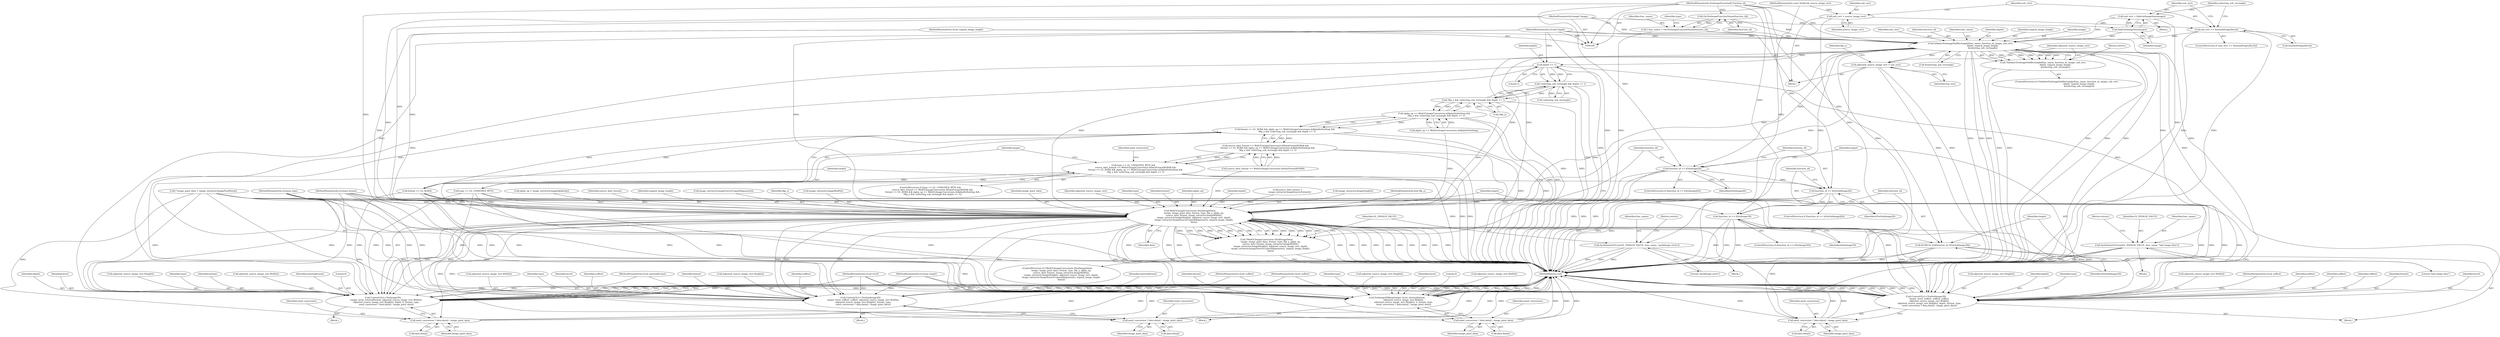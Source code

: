 digraph "1_Chrome_3298d3abf47b3a7a10e44c07d821c68a5c8aa935_0@pointer" {
"1000151" [label="(Call,ValidateTexImageSubRectangle(func_name, function_id, image, sub_rect,\n                                    depth, unpack_image_height,\n                                    &selecting_sub_rectangle))"];
"1000119" [label="(Call,* func_name = GetTexImageFunctionName(function_id))"];
"1000121" [label="(Call,GetTexImageFunctionName(function_id))"];
"1000101" [label="(MethodParameterIn,TexImageFunctionID function_id)"];
"1000143" [label="(Call,SafeGetImageSize(image))"];
"1000110" [label="(MethodParameterIn,Image* image)"];
"1000141" [label="(Call,sub_rect = SafeGetImageSize(image))"];
"1000137" [label="(Call,sub_rect == SentinelEmptyRect())"];
"1000133" [label="(Call,sub_rect = source_image_rect)"];
"1000114" [label="(MethodParameterIn,const IntRect& source_image_rect)"];
"1000115" [label="(MethodParameterIn,GLsizei depth)"];
"1000116" [label="(MethodParameterIn,GLint unpack_image_height)"];
"1000150" [label="(Call,!ValidateTexImageSubRectangle(func_name, function_id, image, sub_rect,\n                                    depth, unpack_image_height,\n                                    &selecting_sub_rectangle))"];
"1000163" [label="(Call,adjusted_source_image_rect = sub_rect)"];
"1000233" [label="(Call,WebGLImageConversion::PackImageData(\n            image, image_pixel_data, format, type, flip_y, alpha_op,\n            source_data_format, image_extractor.ImageWidth(),\n            image_extractor.ImageHeight(), adjusted_source_image_rect, depth,\n            image_extractor.ImageSourceUnpackAlignment(), unpack_image_height,\n            data))"];
"1000232" [label="(Call,!WebGLImageConversion::PackImageData(\n            image, image_pixel_data, format, type, flip_y, alpha_op,\n            source_data_format, image_extractor.ImageWidth(),\n            image_extractor.ImageHeight(), adjusted_source_image_rect, depth,\n            image_extractor.ImageSourceUnpackAlignment(), unpack_image_height,\n            data))"];
"1000260" [label="(Call,TexImage2DBase(target, level, internalformat,\n                   adjusted_source_image_rect.Width(),\n                   adjusted_source_image_rect.Height(), 0, format, type,\n                   need_conversion ? data.data() : image_pixel_data))"];
"1000269" [label="(Call,need_conversion ? data.data() : image_pixel_data)"];
"1000279" [label="(Call,ContextGL()->TexSubImage2D(\n        target, level, xoffset, yoffset, adjusted_source_image_rect.Width(),\n        adjusted_source_image_rect.Height(), format, type,\n        need_conversion ? data.data() : image_pixel_data))"];
"1000288" [label="(Call,need_conversion ? data.data() : image_pixel_data)"];
"1000299" [label="(Call,ContextGL()->TexImage3D(\n          target, level, internalformat, adjusted_source_image_rect.Width(),\n          adjusted_source_image_rect.Height(), depth, 0, format, type,\n          need_conversion ? data.data() : image_pixel_data))"];
"1000309" [label="(Call,need_conversion ? data.data() : image_pixel_data)"];
"1000318" [label="(Call,ContextGL()->TexSubImage3D(\n          target, level, xoffset, yoffset, zoffset,\n          adjusted_source_image_rect.Width(),\n          adjusted_source_image_rect.Height(), depth, format, type,\n          need_conversion ? data.data() : image_pixel_data))"];
"1000329" [label="(Call,need_conversion ? data.data() : image_pixel_data)"];
"1000178" [label="(Call,SynthesizeGLError(GL_INVALID_VALUE, func_name, \"bad image data\"))"];
"1000222" [label="(Call,depth == 1)"];
"1000219" [label="(Call,!selecting_sub_rectangle && depth == 1)"];
"1000216" [label="(Call,!flip_y && !selecting_sub_rectangle && depth == 1)"];
"1000212" [label="(Call,alpha_op == WebGLImageConversion::kAlphaDoNothing &&\n      !flip_y && !selecting_sub_rectangle && depth == 1)"];
"1000208" [label="(Call,format == GL_RGBA && alpha_op == WebGLImageConversion::kAlphaDoNothing &&\n      !flip_y && !selecting_sub_rectangle && depth == 1)"];
"1000204" [label="(Call,source_data_format == WebGLImageConversion::kDataFormatRGBA8 &&\n      format == GL_RGBA && alpha_op == WebGLImageConversion::kAlphaDoNothing &&\n      !flip_y && !selecting_sub_rectangle && depth == 1)"];
"1000200" [label="(Call,type == GL_UNSIGNED_BYTE &&\n      source_data_format == WebGLImageConversion::kDataFormatRGBA8 &&\n      format == GL_RGBA && alpha_op == WebGLImageConversion::kAlphaDoNothing &&\n      !flip_y && !selecting_sub_rectangle && depth == 1)"];
"1000249" [label="(Call,SynthesizeGLError(GL_INVALID_VALUE, func_name, \"packImage error\"))"];
"1000256" [label="(Call,function_id == kTexImage2D)"];
"1000275" [label="(Call,function_id == kTexSubImage2D)"];
"1000295" [label="(Call,function_id == kTexImage3D)"];
"1000315" [label="(Call,DCHECK_EQ(function_id, kTexSubImage3D))"];
"1000122" [label="(Identifier,function_id)"];
"1000109" [label="(MethodParameterIn,GLenum type)"];
"1000155" [label="(Identifier,sub_rect)"];
"1000259" [label="(Block,)"];
"1000209" [label="(Call,format == GL_RGBA)"];
"1000286" [label="(Identifier,format)"];
"1000310" [label="(Identifier,need_conversion)"];
"1000235" [label="(Identifier,image_pixel_data)"];
"1000311" [label="(Call,data.data())"];
"1000234" [label="(Identifier,image)"];
"1000138" [label="(Identifier,sub_rect)"];
"1000216" [label="(Call,!flip_y && !selecting_sub_rectangle && depth == 1)"];
"1000296" [label="(Identifier,function_id)"];
"1000331" [label="(Call,data.data())"];
"1000133" [label="(Call,sub_rect = source_image_rect)"];
"1000213" [label="(Call,alpha_op == WebGLImageConversion::kAlphaDoNothing)"];
"1000243" [label="(Identifier,adjusted_source_image_rect)"];
"1000237" [label="(Identifier,type)"];
"1000199" [label="(ControlStructure,if (type == GL_UNSIGNED_BYTE &&\n      source_data_format == WebGLImageConversion::kDataFormatRGBA8 &&\n      format == GL_RGBA && alpha_op == WebGLImageConversion::kAlphaDoNothing &&\n      !flip_y && !selecting_sub_rectangle && depth == 1))"];
"1000321" [label="(Identifier,xoffset)"];
"1000266" [label="(Literal,0)"];
"1000305" [label="(Identifier,depth)"];
"1000279" [label="(Call,ContextGL()->TexSubImage2D(\n        target, level, xoffset, yoffset, adjusted_source_image_rect.Width(),\n        adjusted_source_image_rect.Height(), format, type,\n        need_conversion ? data.data() : image_pixel_data))"];
"1000115" [label="(MethodParameterIn,GLsizei depth)"];
"1000317" [label="(Identifier,kTexSubImage3D)"];
"1000232" [label="(Call,!WebGLImageConversion::PackImageData(\n            image, image_pixel_data, format, type, flip_y, alpha_op,\n            source_data_format, image_extractor.ImageWidth(),\n            image_extractor.ImageHeight(), adjusted_source_image_rect, depth,\n            image_extractor.ImageSourceUnpackAlignment(), unpack_image_height,\n            data))"];
"1000278" [label="(Block,)"];
"1000104" [label="(MethodParameterIn,GLint internalformat)"];
"1000291" [label="(Identifier,image_pixel_data)"];
"1000143" [label="(Call,SafeGetImageSize(image))"];
"1000227" [label="(Identifier,need_conversion)"];
"1000322" [label="(Identifier,yoffset)"];
"1000333" [label="(MethodReturn,void)"];
"1000158" [label="(Call,&selecting_sub_rectangle)"];
"1000236" [label="(Identifier,format)"];
"1000220" [label="(Call,!selecting_sub_rectangle)"];
"1000140" [label="(Block,)"];
"1000102" [label="(MethodParameterIn,GLenum target)"];
"1000262" [label="(Identifier,level)"];
"1000250" [label="(Identifier,GL_INVALID_VALUE)"];
"1000151" [label="(Call,ValidateTexImageSubRectangle(func_name, function_id, image, sub_rect,\n                                    depth, unpack_image_height,\n                                    &selecting_sub_rectangle))"];
"1000255" [label="(ControlStructure,if (function_id == kTexImage2D))"];
"1000270" [label="(Identifier,need_conversion)"];
"1000247" [label="(Identifier,data)"];
"1000208" [label="(Call,format == GL_RGBA && alpha_op == WebGLImageConversion::kAlphaDoNothing &&\n      !flip_y && !selecting_sub_rectangle && depth == 1)"];
"1000323" [label="(Identifier,zoffset)"];
"1000125" [label="(Identifier,type)"];
"1000239" [label="(Identifier,alpha_op)"];
"1000264" [label="(Call,adjusted_source_image_rect.Width())"];
"1000301" [label="(Identifier,level)"];
"1000244" [label="(Identifier,depth)"];
"1000179" [label="(Identifier,GL_INVALID_VALUE)"];
"1000298" [label="(Block,)"];
"1000120" [label="(Identifier,func_name)"];
"1000274" [label="(ControlStructure,if (function_id == kTexSubImage2D))"];
"1000288" [label="(Call,need_conversion ? data.data() : image_pixel_data)"];
"1000297" [label="(Identifier,kTexImage3D)"];
"1000263" [label="(Identifier,internalformat)"];
"1000167" [label="(Identifier,flip_y)"];
"1000136" [label="(ControlStructure,if (sub_rect == SentinelEmptyRect()))"];
"1000101" [label="(MethodParameterIn,TexImageFunctionID function_id)"];
"1000116" [label="(MethodParameterIn,GLint unpack_image_height)"];
"1000285" [label="(Call,adjusted_source_image_rect.Height())"];
"1000314" [label="(Block,)"];
"1000181" [label="(Literal,\"bad image data\")"];
"1000110" [label="(MethodParameterIn,Image* image)"];
"1000105" [label="(MethodParameterIn,GLint xoffset)"];
"1000282" [label="(Identifier,xoffset)"];
"1000284" [label="(Call,adjusted_source_image_rect.Width())"];
"1000177" [label="(Block,)"];
"1000180" [label="(Identifier,func_name)"];
"1000142" [label="(Identifier,sub_rect)"];
"1000253" [label="(Return,return;)"];
"1000153" [label="(Identifier,function_id)"];
"1000304" [label="(Call,adjusted_source_image_rect.Height())"];
"1000212" [label="(Call,alpha_op == WebGLImageConversion::kAlphaDoNothing &&\n      !flip_y && !selecting_sub_rectangle && depth == 1)"];
"1000184" [label="(Call,source_data_format =\n      image_extractor.ImageSourceFormat())"];
"1000299" [label="(Call,ContextGL()->TexImage3D(\n          target, level, internalformat, adjusted_source_image_rect.Width(),\n          adjusted_source_image_rect.Height(), depth, 0, format, type,\n          need_conversion ? data.data() : image_pixel_data))"];
"1000308" [label="(Identifier,type)"];
"1000163" [label="(Call,adjusted_source_image_rect = sub_rect)"];
"1000327" [label="(Identifier,format)"];
"1000257" [label="(Identifier,function_id)"];
"1000152" [label="(Identifier,func_name)"];
"1000147" [label="(Identifier,selecting_sub_rectangle)"];
"1000141" [label="(Call,sub_rect = SafeGetImageSize(image))"];
"1000114" [label="(MethodParameterIn,const IntRect& source_image_rect)"];
"1000242" [label="(Call,image_extractor.ImageHeight())"];
"1000251" [label="(Identifier,func_name)"];
"1000318" [label="(Call,ContextGL()->TexSubImage3D(\n          target, level, xoffset, yoffset, zoffset,\n          adjusted_source_image_rect.Width(),\n          adjusted_source_image_rect.Height(), depth, format, type,\n          need_conversion ? data.data() : image_pixel_data))"];
"1000332" [label="(Identifier,image_pixel_data)"];
"1000307" [label="(Identifier,format)"];
"1000103" [label="(MethodParameterIn,GLint level)"];
"1000272" [label="(Identifier,image_pixel_data)"];
"1000224" [label="(Literal,1)"];
"1000223" [label="(Identifier,depth)"];
"1000205" [label="(Call,source_data_format == WebGLImageConversion::kDataFormatRGBA8)"];
"1000150" [label="(Call,!ValidateTexImageSubRectangle(func_name, function_id, image, sub_rect,\n                                    depth, unpack_image_height,\n                                    &selecting_sub_rectangle))"];
"1000117" [label="(Block,)"];
"1000112" [label="(MethodParameterIn,bool flip_y)"];
"1000287" [label="(Identifier,type)"];
"1000329" [label="(Call,need_conversion ? data.data() : image_pixel_data)"];
"1000182" [label="(Return,return;)"];
"1000161" [label="(Return,return;)"];
"1000276" [label="(Identifier,function_id)"];
"1000256" [label="(Call,function_id == kTexImage2D)"];
"1000330" [label="(Identifier,need_conversion)"];
"1000303" [label="(Call,adjusted_source_image_rect.Width())"];
"1000320" [label="(Identifier,level)"];
"1000249" [label="(Call,SynthesizeGLError(GL_INVALID_VALUE, func_name, \"packImage error\"))"];
"1000219" [label="(Call,!selecting_sub_rectangle && depth == 1)"];
"1000325" [label="(Call,adjusted_source_image_rect.Height())"];
"1000315" [label="(Call,DCHECK_EQ(function_id, kTexSubImage3D))"];
"1000271" [label="(Call,data.data())"];
"1000188" [label="(Call,alpha_op = image_extractor.ImageAlphaOp())"];
"1000240" [label="(Identifier,source_data_format)"];
"1000281" [label="(Identifier,level)"];
"1000165" [label="(Identifier,sub_rect)"];
"1000316" [label="(Identifier,function_id)"];
"1000233" [label="(Call,WebGLImageConversion::PackImageData(\n            image, image_pixel_data, format, type, flip_y, alpha_op,\n            source_data_format, image_extractor.ImageWidth(),\n            image_extractor.ImageHeight(), adjusted_source_image_rect, depth,\n            image_extractor.ImageSourceUnpackAlignment(), unpack_image_height,\n            data))"];
"1000246" [label="(Identifier,unpack_image_height)"];
"1000156" [label="(Identifier,depth)"];
"1000245" [label="(Call,image_extractor.ImageSourceUnpackAlignment())"];
"1000302" [label="(Identifier,internalformat)"];
"1000283" [label="(Identifier,yoffset)"];
"1000312" [label="(Identifier,image_pixel_data)"];
"1000248" [label="(Block,)"];
"1000134" [label="(Identifier,sub_rect)"];
"1000280" [label="(Identifier,target)"];
"1000260" [label="(Call,TexImage2DBase(target, level, internalformat,\n                   adjusted_source_image_rect.Width(),\n                   adjusted_source_image_rect.Height(), 0, format, type,\n                   need_conversion ? data.data() : image_pixel_data))"];
"1000217" [label="(Call,!flip_y)"];
"1000300" [label="(Identifier,target)"];
"1000269" [label="(Call,need_conversion ? data.data() : image_pixel_data)"];
"1000275" [label="(Call,function_id == kTexSubImage2D)"];
"1000294" [label="(ControlStructure,if (function_id == kTexImage3D))"];
"1000326" [label="(Identifier,depth)"];
"1000178" [label="(Call,SynthesizeGLError(GL_INVALID_VALUE, func_name, \"bad image data\"))"];
"1000289" [label="(Identifier,need_conversion)"];
"1000119" [label="(Call,* func_name = GetTexImageFunctionName(function_id))"];
"1000261" [label="(Identifier,target)"];
"1000309" [label="(Call,need_conversion ? data.data() : image_pixel_data)"];
"1000231" [label="(ControlStructure,if (!WebGLImageConversion::PackImageData(\n            image, image_pixel_data, format, type, flip_y, alpha_op,\n            source_data_format, image_extractor.ImageWidth(),\n            image_extractor.ImageHeight(), adjusted_source_image_rect, depth,\n            image_extractor.ImageSourceUnpackAlignment(), unpack_image_height,\n            data)))"];
"1000204" [label="(Call,source_data_format == WebGLImageConversion::kDataFormatRGBA8 &&\n      format == GL_RGBA && alpha_op == WebGLImageConversion::kAlphaDoNothing &&\n      !flip_y && !selecting_sub_rectangle && depth == 1)"];
"1000139" [label="(Call,SentinelEmptyRect())"];
"1000144" [label="(Identifier,image)"];
"1000290" [label="(Call,data.data())"];
"1000192" [label="(Call,* image_pixel_data = image_extractor.ImagePixelData())"];
"1000201" [label="(Call,type == GL_UNSIGNED_BYTE)"];
"1000328" [label="(Identifier,type)"];
"1000137" [label="(Call,sub_rect == SentinelEmptyRect())"];
"1000319" [label="(Identifier,target)"];
"1000238" [label="(Identifier,flip_y)"];
"1000267" [label="(Identifier,format)"];
"1000222" [label="(Call,depth == 1)"];
"1000252" [label="(Literal,\"packImage error\")"];
"1000157" [label="(Identifier,unpack_image_height)"];
"1000241" [label="(Call,image_extractor.ImageWidth())"];
"1000106" [label="(MethodParameterIn,GLint yoffset)"];
"1000121" [label="(Call,GetTexImageFunctionName(function_id))"];
"1000295" [label="(Call,function_id == kTexImage3D)"];
"1000154" [label="(Identifier,image)"];
"1000277" [label="(Identifier,kTexSubImage2D)"];
"1000149" [label="(ControlStructure,if (!ValidateTexImageSubRectangle(func_name, function_id, image, sub_rect,\n                                    depth, unpack_image_height,\n                                    &selecting_sub_rectangle)))"];
"1000268" [label="(Identifier,type)"];
"1000324" [label="(Call,adjusted_source_image_rect.Width())"];
"1000135" [label="(Identifier,source_image_rect)"];
"1000107" [label="(MethodParameterIn,GLint zoffset)"];
"1000306" [label="(Literal,0)"];
"1000164" [label="(Identifier,adjusted_source_image_rect)"];
"1000265" [label="(Call,adjusted_source_image_rect.Height())"];
"1000200" [label="(Call,type == GL_UNSIGNED_BYTE &&\n      source_data_format == WebGLImageConversion::kDataFormatRGBA8 &&\n      format == GL_RGBA && alpha_op == WebGLImageConversion::kAlphaDoNothing &&\n      !flip_y && !selecting_sub_rectangle && depth == 1)"];
"1000258" [label="(Identifier,kTexImage2D)"];
"1000108" [label="(MethodParameterIn,GLenum format)"];
"1000151" -> "1000150"  [label="AST: "];
"1000151" -> "1000158"  [label="CFG: "];
"1000152" -> "1000151"  [label="AST: "];
"1000153" -> "1000151"  [label="AST: "];
"1000154" -> "1000151"  [label="AST: "];
"1000155" -> "1000151"  [label="AST: "];
"1000156" -> "1000151"  [label="AST: "];
"1000157" -> "1000151"  [label="AST: "];
"1000158" -> "1000151"  [label="AST: "];
"1000150" -> "1000151"  [label="CFG: "];
"1000151" -> "1000333"  [label="DDG: "];
"1000151" -> "1000333"  [label="DDG: "];
"1000151" -> "1000333"  [label="DDG: "];
"1000151" -> "1000333"  [label="DDG: "];
"1000151" -> "1000333"  [label="DDG: "];
"1000151" -> "1000333"  [label="DDG: "];
"1000151" -> "1000333"  [label="DDG: "];
"1000151" -> "1000150"  [label="DDG: "];
"1000151" -> "1000150"  [label="DDG: "];
"1000151" -> "1000150"  [label="DDG: "];
"1000151" -> "1000150"  [label="DDG: "];
"1000151" -> "1000150"  [label="DDG: "];
"1000151" -> "1000150"  [label="DDG: "];
"1000151" -> "1000150"  [label="DDG: "];
"1000119" -> "1000151"  [label="DDG: "];
"1000121" -> "1000151"  [label="DDG: "];
"1000101" -> "1000151"  [label="DDG: "];
"1000143" -> "1000151"  [label="DDG: "];
"1000110" -> "1000151"  [label="DDG: "];
"1000141" -> "1000151"  [label="DDG: "];
"1000137" -> "1000151"  [label="DDG: "];
"1000115" -> "1000151"  [label="DDG: "];
"1000116" -> "1000151"  [label="DDG: "];
"1000151" -> "1000163"  [label="DDG: "];
"1000151" -> "1000178"  [label="DDG: "];
"1000151" -> "1000222"  [label="DDG: "];
"1000151" -> "1000233"  [label="DDG: "];
"1000151" -> "1000233"  [label="DDG: "];
"1000151" -> "1000233"  [label="DDG: "];
"1000151" -> "1000249"  [label="DDG: "];
"1000151" -> "1000256"  [label="DDG: "];
"1000151" -> "1000299"  [label="DDG: "];
"1000151" -> "1000318"  [label="DDG: "];
"1000119" -> "1000117"  [label="AST: "];
"1000119" -> "1000121"  [label="CFG: "];
"1000120" -> "1000119"  [label="AST: "];
"1000121" -> "1000119"  [label="AST: "];
"1000125" -> "1000119"  [label="CFG: "];
"1000119" -> "1000333"  [label="DDG: "];
"1000121" -> "1000119"  [label="DDG: "];
"1000121" -> "1000122"  [label="CFG: "];
"1000122" -> "1000121"  [label="AST: "];
"1000101" -> "1000121"  [label="DDG: "];
"1000101" -> "1000100"  [label="AST: "];
"1000101" -> "1000333"  [label="DDG: "];
"1000101" -> "1000256"  [label="DDG: "];
"1000101" -> "1000275"  [label="DDG: "];
"1000101" -> "1000295"  [label="DDG: "];
"1000101" -> "1000315"  [label="DDG: "];
"1000143" -> "1000141"  [label="AST: "];
"1000143" -> "1000144"  [label="CFG: "];
"1000144" -> "1000143"  [label="AST: "];
"1000141" -> "1000143"  [label="CFG: "];
"1000143" -> "1000141"  [label="DDG: "];
"1000110" -> "1000143"  [label="DDG: "];
"1000110" -> "1000100"  [label="AST: "];
"1000110" -> "1000333"  [label="DDG: "];
"1000110" -> "1000233"  [label="DDG: "];
"1000141" -> "1000140"  [label="AST: "];
"1000142" -> "1000141"  [label="AST: "];
"1000147" -> "1000141"  [label="CFG: "];
"1000141" -> "1000333"  [label="DDG: "];
"1000137" -> "1000136"  [label="AST: "];
"1000137" -> "1000139"  [label="CFG: "];
"1000138" -> "1000137"  [label="AST: "];
"1000139" -> "1000137"  [label="AST: "];
"1000142" -> "1000137"  [label="CFG: "];
"1000147" -> "1000137"  [label="CFG: "];
"1000137" -> "1000333"  [label="DDG: "];
"1000137" -> "1000333"  [label="DDG: "];
"1000133" -> "1000137"  [label="DDG: "];
"1000133" -> "1000117"  [label="AST: "];
"1000133" -> "1000135"  [label="CFG: "];
"1000134" -> "1000133"  [label="AST: "];
"1000135" -> "1000133"  [label="AST: "];
"1000138" -> "1000133"  [label="CFG: "];
"1000133" -> "1000333"  [label="DDG: "];
"1000114" -> "1000133"  [label="DDG: "];
"1000114" -> "1000100"  [label="AST: "];
"1000114" -> "1000333"  [label="DDG: "];
"1000115" -> "1000100"  [label="AST: "];
"1000115" -> "1000333"  [label="DDG: "];
"1000115" -> "1000222"  [label="DDG: "];
"1000115" -> "1000233"  [label="DDG: "];
"1000115" -> "1000299"  [label="DDG: "];
"1000115" -> "1000318"  [label="DDG: "];
"1000116" -> "1000100"  [label="AST: "];
"1000116" -> "1000333"  [label="DDG: "];
"1000116" -> "1000233"  [label="DDG: "];
"1000150" -> "1000149"  [label="AST: "];
"1000161" -> "1000150"  [label="CFG: "];
"1000164" -> "1000150"  [label="CFG: "];
"1000150" -> "1000333"  [label="DDG: "];
"1000150" -> "1000333"  [label="DDG: "];
"1000163" -> "1000117"  [label="AST: "];
"1000163" -> "1000165"  [label="CFG: "];
"1000164" -> "1000163"  [label="AST: "];
"1000165" -> "1000163"  [label="AST: "];
"1000167" -> "1000163"  [label="CFG: "];
"1000163" -> "1000333"  [label="DDG: "];
"1000163" -> "1000333"  [label="DDG: "];
"1000163" -> "1000233"  [label="DDG: "];
"1000233" -> "1000232"  [label="AST: "];
"1000233" -> "1000247"  [label="CFG: "];
"1000234" -> "1000233"  [label="AST: "];
"1000235" -> "1000233"  [label="AST: "];
"1000236" -> "1000233"  [label="AST: "];
"1000237" -> "1000233"  [label="AST: "];
"1000238" -> "1000233"  [label="AST: "];
"1000239" -> "1000233"  [label="AST: "];
"1000240" -> "1000233"  [label="AST: "];
"1000241" -> "1000233"  [label="AST: "];
"1000242" -> "1000233"  [label="AST: "];
"1000243" -> "1000233"  [label="AST: "];
"1000244" -> "1000233"  [label="AST: "];
"1000245" -> "1000233"  [label="AST: "];
"1000246" -> "1000233"  [label="AST: "];
"1000247" -> "1000233"  [label="AST: "];
"1000232" -> "1000233"  [label="CFG: "];
"1000233" -> "1000333"  [label="DDG: "];
"1000233" -> "1000333"  [label="DDG: "];
"1000233" -> "1000333"  [label="DDG: "];
"1000233" -> "1000333"  [label="DDG: "];
"1000233" -> "1000333"  [label="DDG: "];
"1000233" -> "1000333"  [label="DDG: "];
"1000233" -> "1000333"  [label="DDG: "];
"1000233" -> "1000333"  [label="DDG: "];
"1000233" -> "1000333"  [label="DDG: "];
"1000233" -> "1000333"  [label="DDG: "];
"1000233" -> "1000333"  [label="DDG: "];
"1000233" -> "1000333"  [label="DDG: "];
"1000233" -> "1000333"  [label="DDG: "];
"1000233" -> "1000333"  [label="DDG: "];
"1000233" -> "1000232"  [label="DDG: "];
"1000233" -> "1000232"  [label="DDG: "];
"1000233" -> "1000232"  [label="DDG: "];
"1000233" -> "1000232"  [label="DDG: "];
"1000233" -> "1000232"  [label="DDG: "];
"1000233" -> "1000232"  [label="DDG: "];
"1000233" -> "1000232"  [label="DDG: "];
"1000233" -> "1000232"  [label="DDG: "];
"1000233" -> "1000232"  [label="DDG: "];
"1000233" -> "1000232"  [label="DDG: "];
"1000233" -> "1000232"  [label="DDG: "];
"1000233" -> "1000232"  [label="DDG: "];
"1000233" -> "1000232"  [label="DDG: "];
"1000233" -> "1000232"  [label="DDG: "];
"1000192" -> "1000233"  [label="DDG: "];
"1000209" -> "1000233"  [label="DDG: "];
"1000108" -> "1000233"  [label="DDG: "];
"1000201" -> "1000233"  [label="DDG: "];
"1000109" -> "1000233"  [label="DDG: "];
"1000217" -> "1000233"  [label="DDG: "];
"1000112" -> "1000233"  [label="DDG: "];
"1000213" -> "1000233"  [label="DDG: "];
"1000188" -> "1000233"  [label="DDG: "];
"1000184" -> "1000233"  [label="DDG: "];
"1000205" -> "1000233"  [label="DDG: "];
"1000222" -> "1000233"  [label="DDG: "];
"1000233" -> "1000260"  [label="DDG: "];
"1000233" -> "1000260"  [label="DDG: "];
"1000233" -> "1000260"  [label="DDG: "];
"1000233" -> "1000269"  [label="DDG: "];
"1000233" -> "1000279"  [label="DDG: "];
"1000233" -> "1000279"  [label="DDG: "];
"1000233" -> "1000279"  [label="DDG: "];
"1000233" -> "1000288"  [label="DDG: "];
"1000233" -> "1000299"  [label="DDG: "];
"1000233" -> "1000299"  [label="DDG: "];
"1000233" -> "1000299"  [label="DDG: "];
"1000233" -> "1000299"  [label="DDG: "];
"1000233" -> "1000309"  [label="DDG: "];
"1000233" -> "1000318"  [label="DDG: "];
"1000233" -> "1000318"  [label="DDG: "];
"1000233" -> "1000318"  [label="DDG: "];
"1000233" -> "1000318"  [label="DDG: "];
"1000233" -> "1000329"  [label="DDG: "];
"1000232" -> "1000231"  [label="AST: "];
"1000250" -> "1000232"  [label="CFG: "];
"1000257" -> "1000232"  [label="CFG: "];
"1000232" -> "1000333"  [label="DDG: "];
"1000232" -> "1000333"  [label="DDG: "];
"1000260" -> "1000259"  [label="AST: "];
"1000260" -> "1000269"  [label="CFG: "];
"1000261" -> "1000260"  [label="AST: "];
"1000262" -> "1000260"  [label="AST: "];
"1000263" -> "1000260"  [label="AST: "];
"1000264" -> "1000260"  [label="AST: "];
"1000265" -> "1000260"  [label="AST: "];
"1000266" -> "1000260"  [label="AST: "];
"1000267" -> "1000260"  [label="AST: "];
"1000268" -> "1000260"  [label="AST: "];
"1000269" -> "1000260"  [label="AST: "];
"1000333" -> "1000260"  [label="CFG: "];
"1000260" -> "1000333"  [label="DDG: "];
"1000260" -> "1000333"  [label="DDG: "];
"1000260" -> "1000333"  [label="DDG: "];
"1000260" -> "1000333"  [label="DDG: "];
"1000260" -> "1000333"  [label="DDG: "];
"1000260" -> "1000333"  [label="DDG: "];
"1000260" -> "1000333"  [label="DDG: "];
"1000260" -> "1000333"  [label="DDG: "];
"1000260" -> "1000333"  [label="DDG: "];
"1000102" -> "1000260"  [label="DDG: "];
"1000103" -> "1000260"  [label="DDG: "];
"1000104" -> "1000260"  [label="DDG: "];
"1000209" -> "1000260"  [label="DDG: "];
"1000108" -> "1000260"  [label="DDG: "];
"1000201" -> "1000260"  [label="DDG: "];
"1000109" -> "1000260"  [label="DDG: "];
"1000192" -> "1000260"  [label="DDG: "];
"1000269" -> "1000271"  [label="CFG: "];
"1000269" -> "1000272"  [label="CFG: "];
"1000270" -> "1000269"  [label="AST: "];
"1000271" -> "1000269"  [label="AST: "];
"1000272" -> "1000269"  [label="AST: "];
"1000269" -> "1000333"  [label="DDG: "];
"1000269" -> "1000333"  [label="DDG: "];
"1000269" -> "1000333"  [label="DDG: "];
"1000192" -> "1000269"  [label="DDG: "];
"1000279" -> "1000278"  [label="AST: "];
"1000279" -> "1000288"  [label="CFG: "];
"1000280" -> "1000279"  [label="AST: "];
"1000281" -> "1000279"  [label="AST: "];
"1000282" -> "1000279"  [label="AST: "];
"1000283" -> "1000279"  [label="AST: "];
"1000284" -> "1000279"  [label="AST: "];
"1000285" -> "1000279"  [label="AST: "];
"1000286" -> "1000279"  [label="AST: "];
"1000287" -> "1000279"  [label="AST: "];
"1000288" -> "1000279"  [label="AST: "];
"1000333" -> "1000279"  [label="CFG: "];
"1000279" -> "1000333"  [label="DDG: "];
"1000279" -> "1000333"  [label="DDG: "];
"1000279" -> "1000333"  [label="DDG: "];
"1000279" -> "1000333"  [label="DDG: "];
"1000279" -> "1000333"  [label="DDG: "];
"1000279" -> "1000333"  [label="DDG: "];
"1000279" -> "1000333"  [label="DDG: "];
"1000279" -> "1000333"  [label="DDG: "];
"1000279" -> "1000333"  [label="DDG: "];
"1000279" -> "1000333"  [label="DDG: "];
"1000102" -> "1000279"  [label="DDG: "];
"1000103" -> "1000279"  [label="DDG: "];
"1000105" -> "1000279"  [label="DDG: "];
"1000106" -> "1000279"  [label="DDG: "];
"1000209" -> "1000279"  [label="DDG: "];
"1000108" -> "1000279"  [label="DDG: "];
"1000201" -> "1000279"  [label="DDG: "];
"1000109" -> "1000279"  [label="DDG: "];
"1000192" -> "1000279"  [label="DDG: "];
"1000288" -> "1000290"  [label="CFG: "];
"1000288" -> "1000291"  [label="CFG: "];
"1000289" -> "1000288"  [label="AST: "];
"1000290" -> "1000288"  [label="AST: "];
"1000291" -> "1000288"  [label="AST: "];
"1000288" -> "1000333"  [label="DDG: "];
"1000288" -> "1000333"  [label="DDG: "];
"1000288" -> "1000333"  [label="DDG: "];
"1000192" -> "1000288"  [label="DDG: "];
"1000299" -> "1000298"  [label="AST: "];
"1000299" -> "1000309"  [label="CFG: "];
"1000300" -> "1000299"  [label="AST: "];
"1000301" -> "1000299"  [label="AST: "];
"1000302" -> "1000299"  [label="AST: "];
"1000303" -> "1000299"  [label="AST: "];
"1000304" -> "1000299"  [label="AST: "];
"1000305" -> "1000299"  [label="AST: "];
"1000306" -> "1000299"  [label="AST: "];
"1000307" -> "1000299"  [label="AST: "];
"1000308" -> "1000299"  [label="AST: "];
"1000309" -> "1000299"  [label="AST: "];
"1000333" -> "1000299"  [label="CFG: "];
"1000299" -> "1000333"  [label="DDG: "];
"1000299" -> "1000333"  [label="DDG: "];
"1000299" -> "1000333"  [label="DDG: "];
"1000299" -> "1000333"  [label="DDG: "];
"1000299" -> "1000333"  [label="DDG: "];
"1000299" -> "1000333"  [label="DDG: "];
"1000299" -> "1000333"  [label="DDG: "];
"1000299" -> "1000333"  [label="DDG: "];
"1000299" -> "1000333"  [label="DDG: "];
"1000299" -> "1000333"  [label="DDG: "];
"1000102" -> "1000299"  [label="DDG: "];
"1000103" -> "1000299"  [label="DDG: "];
"1000104" -> "1000299"  [label="DDG: "];
"1000222" -> "1000299"  [label="DDG: "];
"1000209" -> "1000299"  [label="DDG: "];
"1000108" -> "1000299"  [label="DDG: "];
"1000201" -> "1000299"  [label="DDG: "];
"1000109" -> "1000299"  [label="DDG: "];
"1000192" -> "1000299"  [label="DDG: "];
"1000309" -> "1000311"  [label="CFG: "];
"1000309" -> "1000312"  [label="CFG: "];
"1000310" -> "1000309"  [label="AST: "];
"1000311" -> "1000309"  [label="AST: "];
"1000312" -> "1000309"  [label="AST: "];
"1000309" -> "1000333"  [label="DDG: "];
"1000309" -> "1000333"  [label="DDG: "];
"1000309" -> "1000333"  [label="DDG: "];
"1000192" -> "1000309"  [label="DDG: "];
"1000318" -> "1000314"  [label="AST: "];
"1000318" -> "1000329"  [label="CFG: "];
"1000319" -> "1000318"  [label="AST: "];
"1000320" -> "1000318"  [label="AST: "];
"1000321" -> "1000318"  [label="AST: "];
"1000322" -> "1000318"  [label="AST: "];
"1000323" -> "1000318"  [label="AST: "];
"1000324" -> "1000318"  [label="AST: "];
"1000325" -> "1000318"  [label="AST: "];
"1000326" -> "1000318"  [label="AST: "];
"1000327" -> "1000318"  [label="AST: "];
"1000328" -> "1000318"  [label="AST: "];
"1000329" -> "1000318"  [label="AST: "];
"1000333" -> "1000318"  [label="CFG: "];
"1000318" -> "1000333"  [label="DDG: "];
"1000318" -> "1000333"  [label="DDG: "];
"1000318" -> "1000333"  [label="DDG: "];
"1000318" -> "1000333"  [label="DDG: "];
"1000318" -> "1000333"  [label="DDG: "];
"1000318" -> "1000333"  [label="DDG: "];
"1000318" -> "1000333"  [label="DDG: "];
"1000318" -> "1000333"  [label="DDG: "];
"1000318" -> "1000333"  [label="DDG: "];
"1000318" -> "1000333"  [label="DDG: "];
"1000318" -> "1000333"  [label="DDG: "];
"1000318" -> "1000333"  [label="DDG: "];
"1000102" -> "1000318"  [label="DDG: "];
"1000103" -> "1000318"  [label="DDG: "];
"1000105" -> "1000318"  [label="DDG: "];
"1000106" -> "1000318"  [label="DDG: "];
"1000107" -> "1000318"  [label="DDG: "];
"1000222" -> "1000318"  [label="DDG: "];
"1000209" -> "1000318"  [label="DDG: "];
"1000108" -> "1000318"  [label="DDG: "];
"1000201" -> "1000318"  [label="DDG: "];
"1000109" -> "1000318"  [label="DDG: "];
"1000192" -> "1000318"  [label="DDG: "];
"1000329" -> "1000331"  [label="CFG: "];
"1000329" -> "1000332"  [label="CFG: "];
"1000330" -> "1000329"  [label="AST: "];
"1000331" -> "1000329"  [label="AST: "];
"1000332" -> "1000329"  [label="AST: "];
"1000329" -> "1000333"  [label="DDG: "];
"1000329" -> "1000333"  [label="DDG: "];
"1000329" -> "1000333"  [label="DDG: "];
"1000192" -> "1000329"  [label="DDG: "];
"1000178" -> "1000177"  [label="AST: "];
"1000178" -> "1000181"  [label="CFG: "];
"1000179" -> "1000178"  [label="AST: "];
"1000180" -> "1000178"  [label="AST: "];
"1000181" -> "1000178"  [label="AST: "];
"1000182" -> "1000178"  [label="CFG: "];
"1000178" -> "1000333"  [label="DDG: "];
"1000178" -> "1000333"  [label="DDG: "];
"1000178" -> "1000333"  [label="DDG: "];
"1000222" -> "1000219"  [label="AST: "];
"1000222" -> "1000224"  [label="CFG: "];
"1000223" -> "1000222"  [label="AST: "];
"1000224" -> "1000222"  [label="AST: "];
"1000219" -> "1000222"  [label="CFG: "];
"1000222" -> "1000333"  [label="DDG: "];
"1000222" -> "1000219"  [label="DDG: "];
"1000222" -> "1000219"  [label="DDG: "];
"1000219" -> "1000216"  [label="AST: "];
"1000219" -> "1000220"  [label="CFG: "];
"1000220" -> "1000219"  [label="AST: "];
"1000216" -> "1000219"  [label="CFG: "];
"1000219" -> "1000333"  [label="DDG: "];
"1000219" -> "1000333"  [label="DDG: "];
"1000219" -> "1000216"  [label="DDG: "];
"1000219" -> "1000216"  [label="DDG: "];
"1000220" -> "1000219"  [label="DDG: "];
"1000216" -> "1000212"  [label="AST: "];
"1000216" -> "1000217"  [label="CFG: "];
"1000217" -> "1000216"  [label="AST: "];
"1000212" -> "1000216"  [label="CFG: "];
"1000216" -> "1000333"  [label="DDG: "];
"1000216" -> "1000333"  [label="DDG: "];
"1000216" -> "1000212"  [label="DDG: "];
"1000216" -> "1000212"  [label="DDG: "];
"1000217" -> "1000216"  [label="DDG: "];
"1000212" -> "1000208"  [label="AST: "];
"1000212" -> "1000213"  [label="CFG: "];
"1000213" -> "1000212"  [label="AST: "];
"1000208" -> "1000212"  [label="CFG: "];
"1000212" -> "1000333"  [label="DDG: "];
"1000212" -> "1000333"  [label="DDG: "];
"1000212" -> "1000208"  [label="DDG: "];
"1000212" -> "1000208"  [label="DDG: "];
"1000213" -> "1000212"  [label="DDG: "];
"1000213" -> "1000212"  [label="DDG: "];
"1000208" -> "1000204"  [label="AST: "];
"1000208" -> "1000209"  [label="CFG: "];
"1000209" -> "1000208"  [label="AST: "];
"1000204" -> "1000208"  [label="CFG: "];
"1000208" -> "1000333"  [label="DDG: "];
"1000208" -> "1000333"  [label="DDG: "];
"1000208" -> "1000204"  [label="DDG: "];
"1000208" -> "1000204"  [label="DDG: "];
"1000209" -> "1000208"  [label="DDG: "];
"1000209" -> "1000208"  [label="DDG: "];
"1000204" -> "1000200"  [label="AST: "];
"1000204" -> "1000205"  [label="CFG: "];
"1000205" -> "1000204"  [label="AST: "];
"1000200" -> "1000204"  [label="CFG: "];
"1000204" -> "1000333"  [label="DDG: "];
"1000204" -> "1000333"  [label="DDG: "];
"1000204" -> "1000200"  [label="DDG: "];
"1000204" -> "1000200"  [label="DDG: "];
"1000205" -> "1000204"  [label="DDG: "];
"1000205" -> "1000204"  [label="DDG: "];
"1000200" -> "1000199"  [label="AST: "];
"1000200" -> "1000201"  [label="CFG: "];
"1000201" -> "1000200"  [label="AST: "];
"1000227" -> "1000200"  [label="CFG: "];
"1000234" -> "1000200"  [label="CFG: "];
"1000200" -> "1000333"  [label="DDG: "];
"1000200" -> "1000333"  [label="DDG: "];
"1000200" -> "1000333"  [label="DDG: "];
"1000201" -> "1000200"  [label="DDG: "];
"1000201" -> "1000200"  [label="DDG: "];
"1000249" -> "1000248"  [label="AST: "];
"1000249" -> "1000252"  [label="CFG: "];
"1000250" -> "1000249"  [label="AST: "];
"1000251" -> "1000249"  [label="AST: "];
"1000252" -> "1000249"  [label="AST: "];
"1000253" -> "1000249"  [label="CFG: "];
"1000249" -> "1000333"  [label="DDG: "];
"1000249" -> "1000333"  [label="DDG: "];
"1000249" -> "1000333"  [label="DDG: "];
"1000256" -> "1000255"  [label="AST: "];
"1000256" -> "1000258"  [label="CFG: "];
"1000257" -> "1000256"  [label="AST: "];
"1000258" -> "1000256"  [label="AST: "];
"1000261" -> "1000256"  [label="CFG: "];
"1000276" -> "1000256"  [label="CFG: "];
"1000256" -> "1000333"  [label="DDG: "];
"1000256" -> "1000333"  [label="DDG: "];
"1000256" -> "1000333"  [label="DDG: "];
"1000256" -> "1000275"  [label="DDG: "];
"1000275" -> "1000274"  [label="AST: "];
"1000275" -> "1000277"  [label="CFG: "];
"1000276" -> "1000275"  [label="AST: "];
"1000277" -> "1000275"  [label="AST: "];
"1000280" -> "1000275"  [label="CFG: "];
"1000296" -> "1000275"  [label="CFG: "];
"1000275" -> "1000333"  [label="DDG: "];
"1000275" -> "1000333"  [label="DDG: "];
"1000275" -> "1000333"  [label="DDG: "];
"1000275" -> "1000295"  [label="DDG: "];
"1000295" -> "1000294"  [label="AST: "];
"1000295" -> "1000297"  [label="CFG: "];
"1000296" -> "1000295"  [label="AST: "];
"1000297" -> "1000295"  [label="AST: "];
"1000300" -> "1000295"  [label="CFG: "];
"1000316" -> "1000295"  [label="CFG: "];
"1000295" -> "1000333"  [label="DDG: "];
"1000295" -> "1000333"  [label="DDG: "];
"1000295" -> "1000333"  [label="DDG: "];
"1000295" -> "1000315"  [label="DDG: "];
"1000315" -> "1000314"  [label="AST: "];
"1000315" -> "1000317"  [label="CFG: "];
"1000316" -> "1000315"  [label="AST: "];
"1000317" -> "1000315"  [label="AST: "];
"1000319" -> "1000315"  [label="CFG: "];
"1000315" -> "1000333"  [label="DDG: "];
"1000315" -> "1000333"  [label="DDG: "];
"1000315" -> "1000333"  [label="DDG: "];
}
